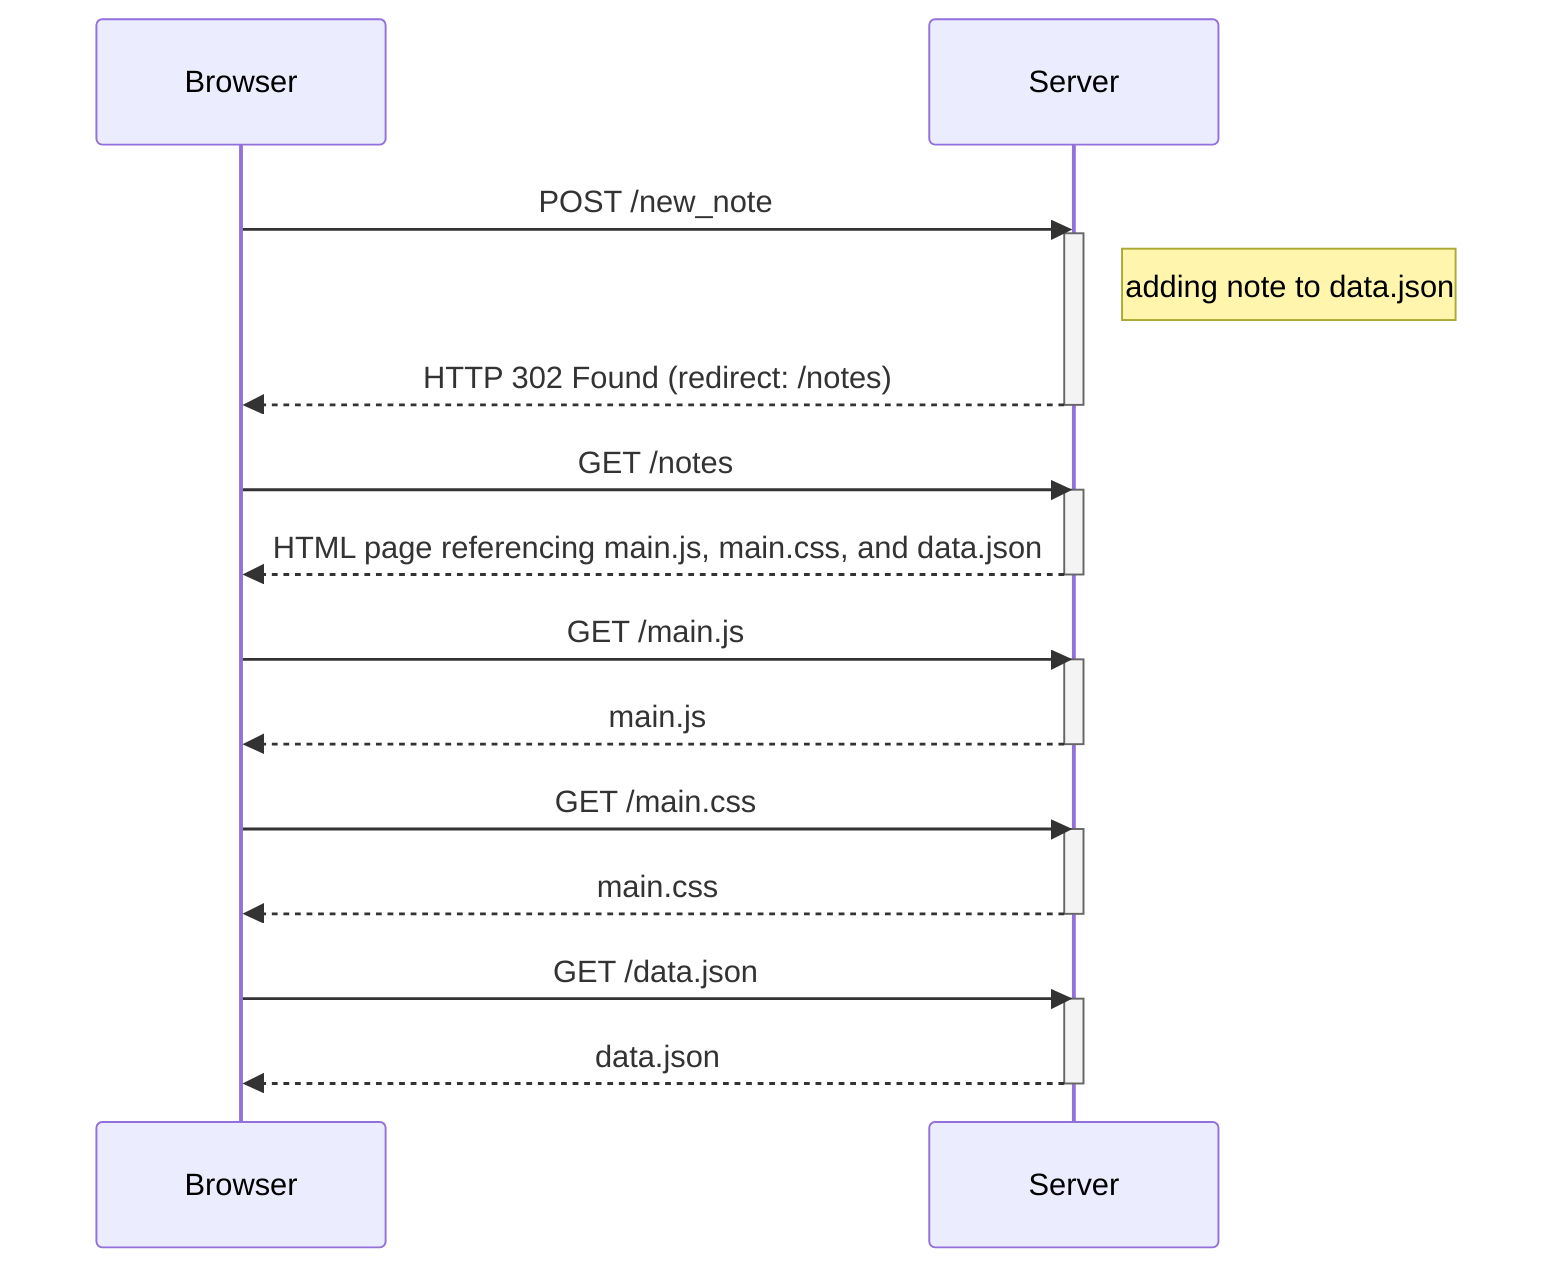 sequenceDiagram
    participant Browser
    participant Server

    Browser->>Server: POST /new_note
    activate Server
    note right of Server: adding note to data.json
    Server-->>Browser: HTTP 302 Found (redirect: /notes)
    deactivate Server

    Browser->>Server: GET /notes
    activate Server
    Server-->>Browser: HTML page referencing main.js, main.css, and data.json
    deactivate Server

    Browser->>Server: GET /main.js
    activate Server
    Server-->>Browser: main.js
    deactivate Server

    Browser->>Server: GET /main.css
    activate Server
    Server-->>Browser: main.css
    deactivate Server

    Browser->>Server: GET /data.json
    activate Server
    Server-->>Browser: data.json
    deactivate Server